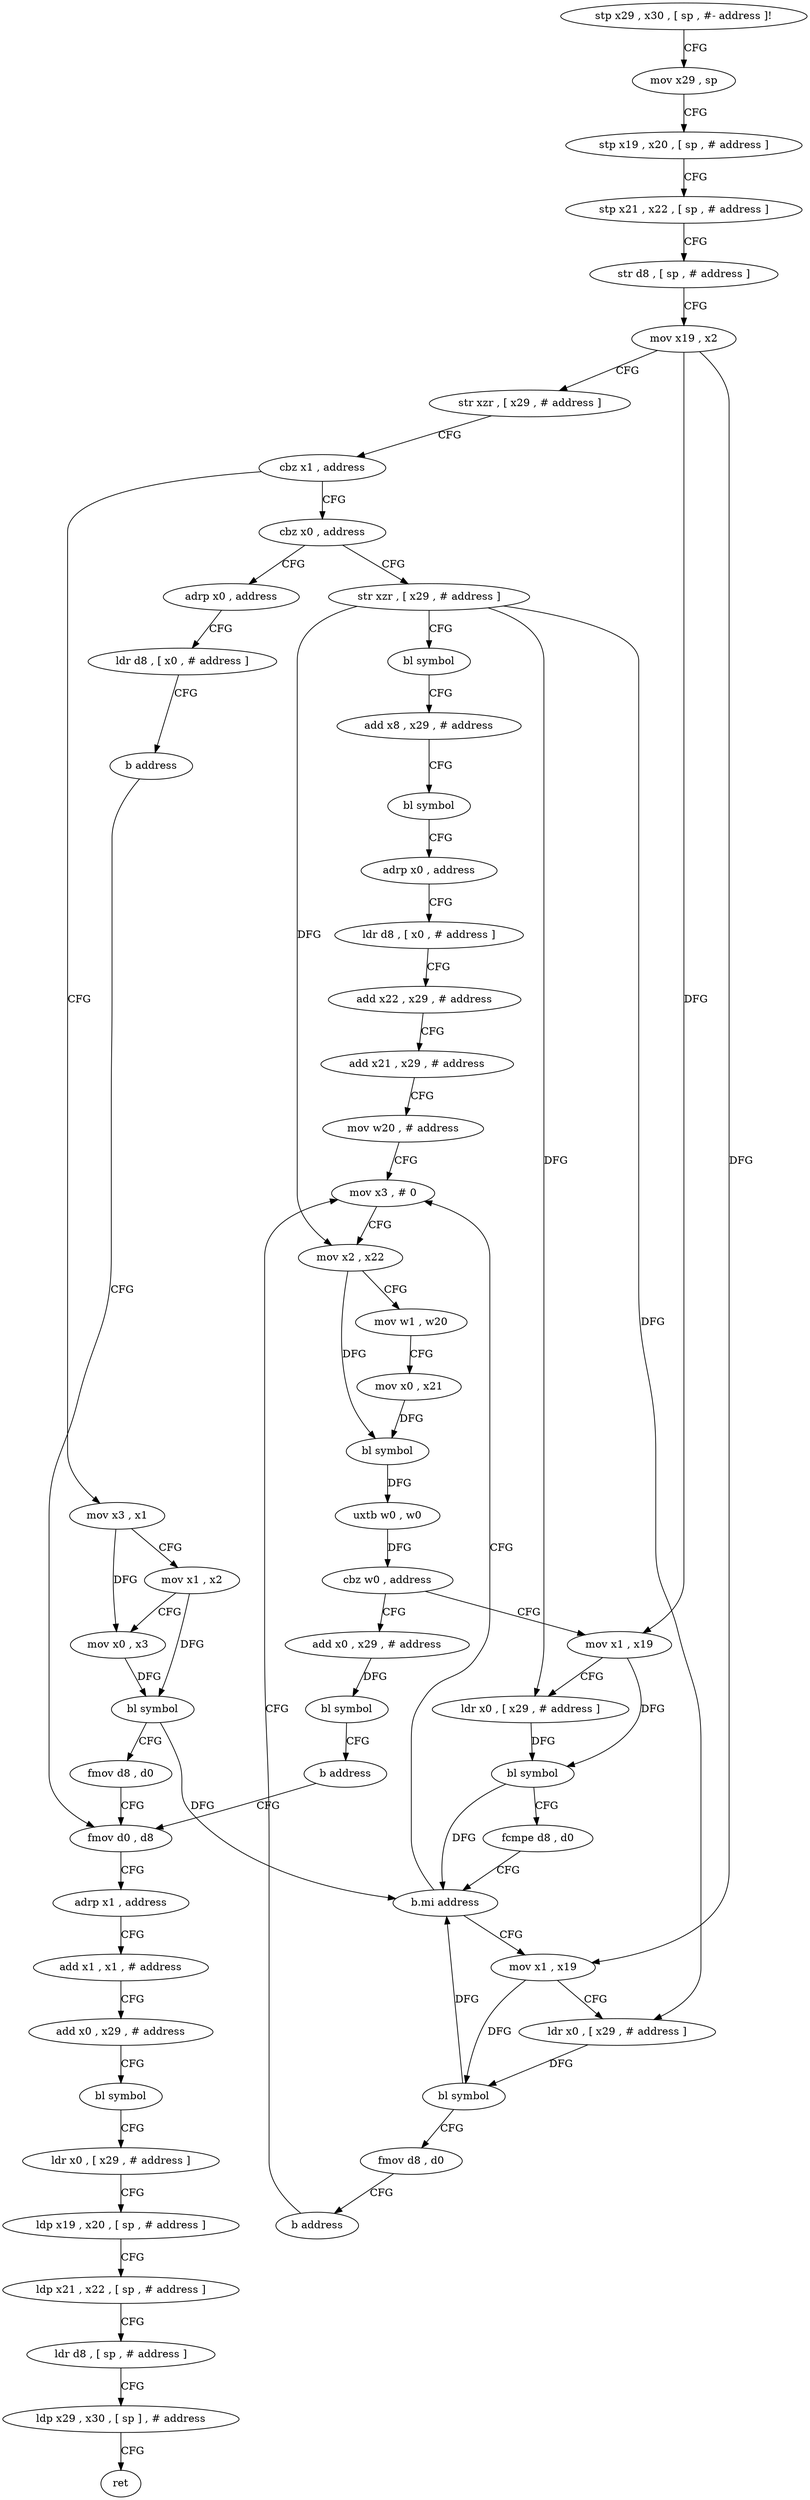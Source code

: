 digraph "func" {
"150036" [label = "stp x29 , x30 , [ sp , #- address ]!" ]
"150040" [label = "mov x29 , sp" ]
"150044" [label = "stp x19 , x20 , [ sp , # address ]" ]
"150048" [label = "stp x21 , x22 , [ sp , # address ]" ]
"150052" [label = "str d8 , [ sp , # address ]" ]
"150056" [label = "mov x19 , x2" ]
"150060" [label = "str xzr , [ x29 , # address ]" ]
"150064" [label = "cbz x1 , address" ]
"150132" [label = "cbz x0 , address" ]
"150068" [label = "mov x3 , x1" ]
"150252" [label = "adrp x0 , address" ]
"150136" [label = "str xzr , [ x29 , # address ]" ]
"150072" [label = "mov x1 , x2" ]
"150076" [label = "mov x0 , x3" ]
"150080" [label = "bl symbol" ]
"150084" [label = "fmov d8 , d0" ]
"150088" [label = "fmov d0 , d8" ]
"150256" [label = "ldr d8 , [ x0 , # address ]" ]
"150260" [label = "b address" ]
"150140" [label = "bl symbol" ]
"150144" [label = "add x8 , x29 , # address" ]
"150148" [label = "bl symbol" ]
"150152" [label = "adrp x0 , address" ]
"150156" [label = "ldr d8 , [ x0 , # address ]" ]
"150160" [label = "add x22 , x29 , # address" ]
"150164" [label = "add x21 , x29 , # address" ]
"150168" [label = "mov w20 , # address" ]
"150172" [label = "mov x3 , # 0" ]
"150092" [label = "adrp x1 , address" ]
"150096" [label = "add x1 , x1 , # address" ]
"150100" [label = "add x0 , x29 , # address" ]
"150104" [label = "bl symbol" ]
"150108" [label = "ldr x0 , [ x29 , # address ]" ]
"150112" [label = "ldp x19 , x20 , [ sp , # address ]" ]
"150116" [label = "ldp x21 , x22 , [ sp , # address ]" ]
"150120" [label = "ldr d8 , [ sp , # address ]" ]
"150124" [label = "ldp x29 , x30 , [ sp ] , # address" ]
"150128" [label = "ret" ]
"150240" [label = "add x0 , x29 , # address" ]
"150244" [label = "bl symbol" ]
"150248" [label = "b address" ]
"150200" [label = "mov x1 , x19" ]
"150204" [label = "ldr x0 , [ x29 , # address ]" ]
"150208" [label = "bl symbol" ]
"150212" [label = "fcmpe d8 , d0" ]
"150216" [label = "b.mi address" ]
"150220" [label = "mov x1 , x19" ]
"150176" [label = "mov x2 , x22" ]
"150180" [label = "mov w1 , w20" ]
"150184" [label = "mov x0 , x21" ]
"150188" [label = "bl symbol" ]
"150192" [label = "uxtb w0 , w0" ]
"150196" [label = "cbz w0 , address" ]
"150224" [label = "ldr x0 , [ x29 , # address ]" ]
"150228" [label = "bl symbol" ]
"150232" [label = "fmov d8 , d0" ]
"150236" [label = "b address" ]
"150036" -> "150040" [ label = "CFG" ]
"150040" -> "150044" [ label = "CFG" ]
"150044" -> "150048" [ label = "CFG" ]
"150048" -> "150052" [ label = "CFG" ]
"150052" -> "150056" [ label = "CFG" ]
"150056" -> "150060" [ label = "CFG" ]
"150056" -> "150200" [ label = "DFG" ]
"150056" -> "150220" [ label = "DFG" ]
"150060" -> "150064" [ label = "CFG" ]
"150064" -> "150132" [ label = "CFG" ]
"150064" -> "150068" [ label = "CFG" ]
"150132" -> "150252" [ label = "CFG" ]
"150132" -> "150136" [ label = "CFG" ]
"150068" -> "150072" [ label = "CFG" ]
"150068" -> "150076" [ label = "DFG" ]
"150252" -> "150256" [ label = "CFG" ]
"150136" -> "150140" [ label = "CFG" ]
"150136" -> "150204" [ label = "DFG" ]
"150136" -> "150224" [ label = "DFG" ]
"150136" -> "150176" [ label = "DFG" ]
"150072" -> "150076" [ label = "CFG" ]
"150072" -> "150080" [ label = "DFG" ]
"150076" -> "150080" [ label = "DFG" ]
"150080" -> "150084" [ label = "CFG" ]
"150080" -> "150216" [ label = "DFG" ]
"150084" -> "150088" [ label = "CFG" ]
"150088" -> "150092" [ label = "CFG" ]
"150256" -> "150260" [ label = "CFG" ]
"150260" -> "150088" [ label = "CFG" ]
"150140" -> "150144" [ label = "CFG" ]
"150144" -> "150148" [ label = "CFG" ]
"150148" -> "150152" [ label = "CFG" ]
"150152" -> "150156" [ label = "CFG" ]
"150156" -> "150160" [ label = "CFG" ]
"150160" -> "150164" [ label = "CFG" ]
"150164" -> "150168" [ label = "CFG" ]
"150168" -> "150172" [ label = "CFG" ]
"150172" -> "150176" [ label = "CFG" ]
"150092" -> "150096" [ label = "CFG" ]
"150096" -> "150100" [ label = "CFG" ]
"150100" -> "150104" [ label = "CFG" ]
"150104" -> "150108" [ label = "CFG" ]
"150108" -> "150112" [ label = "CFG" ]
"150112" -> "150116" [ label = "CFG" ]
"150116" -> "150120" [ label = "CFG" ]
"150120" -> "150124" [ label = "CFG" ]
"150124" -> "150128" [ label = "CFG" ]
"150240" -> "150244" [ label = "DFG" ]
"150244" -> "150248" [ label = "CFG" ]
"150248" -> "150088" [ label = "CFG" ]
"150200" -> "150204" [ label = "CFG" ]
"150200" -> "150208" [ label = "DFG" ]
"150204" -> "150208" [ label = "DFG" ]
"150208" -> "150212" [ label = "CFG" ]
"150208" -> "150216" [ label = "DFG" ]
"150212" -> "150216" [ label = "CFG" ]
"150216" -> "150172" [ label = "CFG" ]
"150216" -> "150220" [ label = "CFG" ]
"150220" -> "150224" [ label = "CFG" ]
"150220" -> "150228" [ label = "DFG" ]
"150176" -> "150180" [ label = "CFG" ]
"150176" -> "150188" [ label = "DFG" ]
"150180" -> "150184" [ label = "CFG" ]
"150184" -> "150188" [ label = "DFG" ]
"150188" -> "150192" [ label = "DFG" ]
"150192" -> "150196" [ label = "DFG" ]
"150196" -> "150240" [ label = "CFG" ]
"150196" -> "150200" [ label = "CFG" ]
"150224" -> "150228" [ label = "DFG" ]
"150228" -> "150232" [ label = "CFG" ]
"150228" -> "150216" [ label = "DFG" ]
"150232" -> "150236" [ label = "CFG" ]
"150236" -> "150172" [ label = "CFG" ]
}
